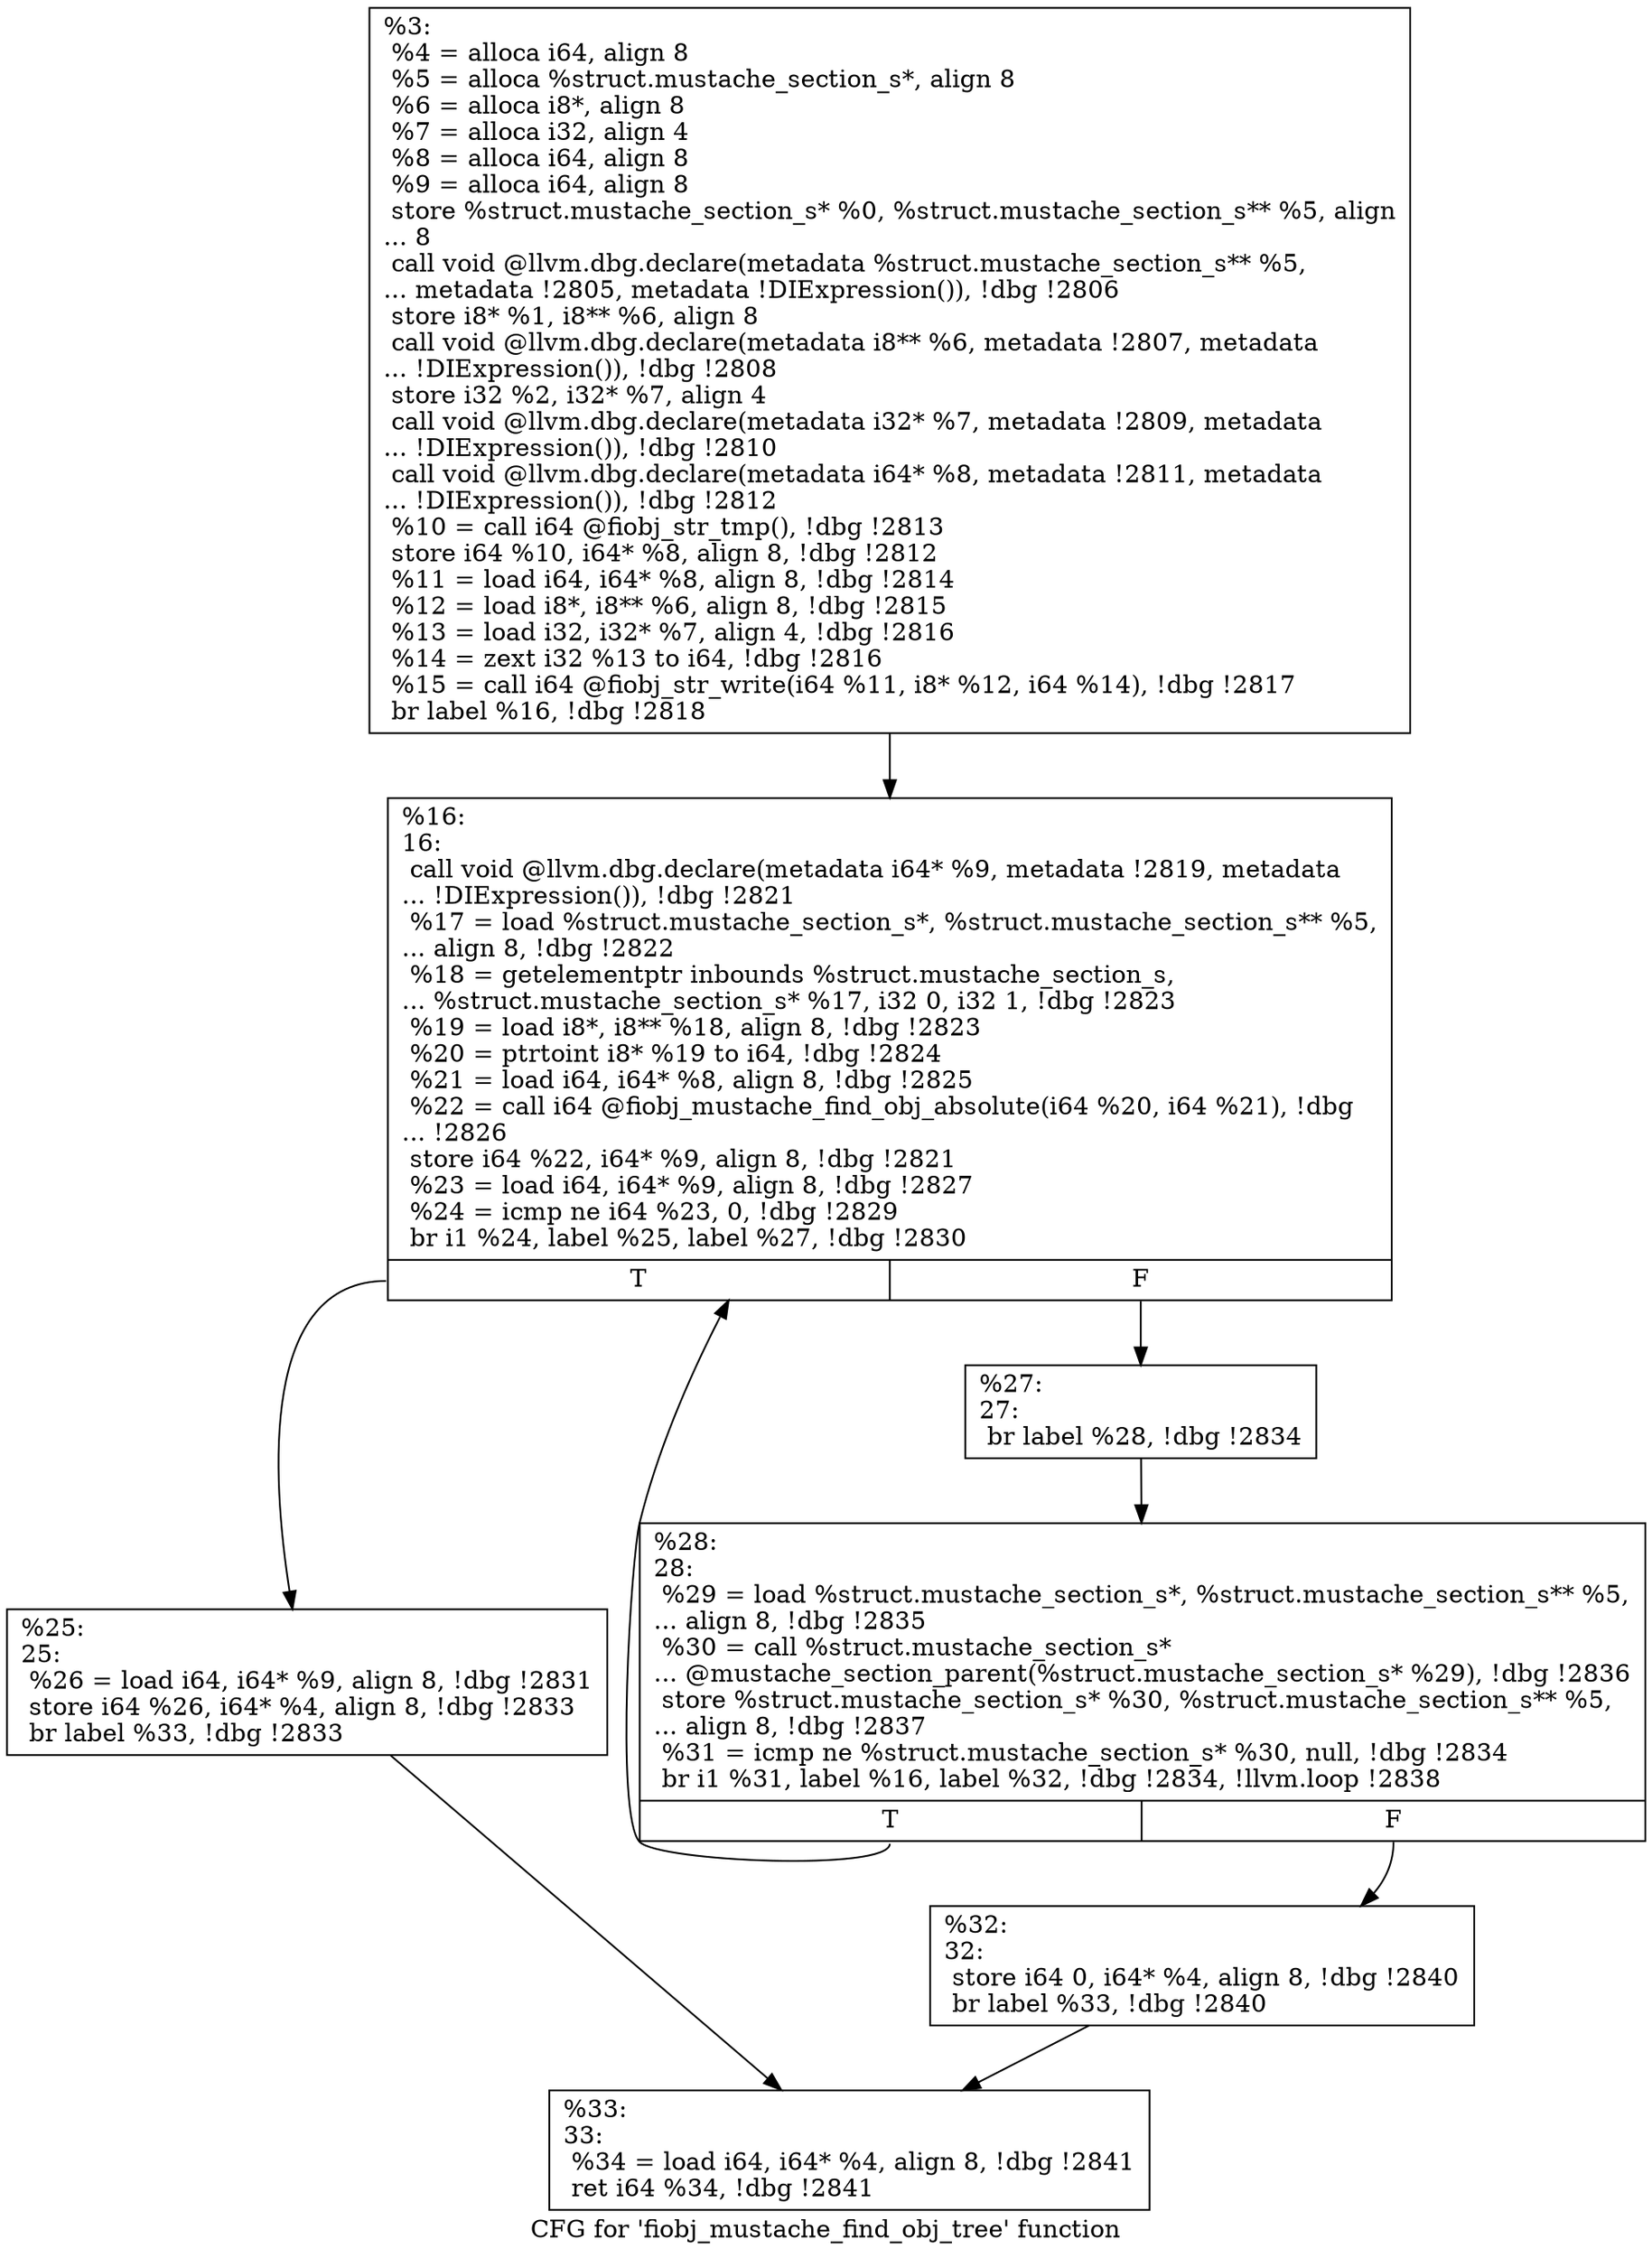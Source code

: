 digraph "CFG for 'fiobj_mustache_find_obj_tree' function" {
	label="CFG for 'fiobj_mustache_find_obj_tree' function";

	Node0x556851ff8a10 [shape=record,label="{%3:\l  %4 = alloca i64, align 8\l  %5 = alloca %struct.mustache_section_s*, align 8\l  %6 = alloca i8*, align 8\l  %7 = alloca i32, align 4\l  %8 = alloca i64, align 8\l  %9 = alloca i64, align 8\l  store %struct.mustache_section_s* %0, %struct.mustache_section_s** %5, align\l... 8\l  call void @llvm.dbg.declare(metadata %struct.mustache_section_s** %5,\l... metadata !2805, metadata !DIExpression()), !dbg !2806\l  store i8* %1, i8** %6, align 8\l  call void @llvm.dbg.declare(metadata i8** %6, metadata !2807, metadata\l... !DIExpression()), !dbg !2808\l  store i32 %2, i32* %7, align 4\l  call void @llvm.dbg.declare(metadata i32* %7, metadata !2809, metadata\l... !DIExpression()), !dbg !2810\l  call void @llvm.dbg.declare(metadata i64* %8, metadata !2811, metadata\l... !DIExpression()), !dbg !2812\l  %10 = call i64 @fiobj_str_tmp(), !dbg !2813\l  store i64 %10, i64* %8, align 8, !dbg !2812\l  %11 = load i64, i64* %8, align 8, !dbg !2814\l  %12 = load i8*, i8** %6, align 8, !dbg !2815\l  %13 = load i32, i32* %7, align 4, !dbg !2816\l  %14 = zext i32 %13 to i64, !dbg !2816\l  %15 = call i64 @fiobj_str_write(i64 %11, i8* %12, i64 %14), !dbg !2817\l  br label %16, !dbg !2818\l}"];
	Node0x556851ff8a10 -> Node0x556851ff8c30;
	Node0x556851ff8c30 [shape=record,label="{%16:\l16:                                               \l  call void @llvm.dbg.declare(metadata i64* %9, metadata !2819, metadata\l... !DIExpression()), !dbg !2821\l  %17 = load %struct.mustache_section_s*, %struct.mustache_section_s** %5,\l... align 8, !dbg !2822\l  %18 = getelementptr inbounds %struct.mustache_section_s,\l... %struct.mustache_section_s* %17, i32 0, i32 1, !dbg !2823\l  %19 = load i8*, i8** %18, align 8, !dbg !2823\l  %20 = ptrtoint i8* %19 to i64, !dbg !2824\l  %21 = load i64, i64* %8, align 8, !dbg !2825\l  %22 = call i64 @fiobj_mustache_find_obj_absolute(i64 %20, i64 %21), !dbg\l... !2826\l  store i64 %22, i64* %9, align 8, !dbg !2821\l  %23 = load i64, i64* %9, align 8, !dbg !2827\l  %24 = icmp ne i64 %23, 0, !dbg !2829\l  br i1 %24, label %25, label %27, !dbg !2830\l|{<s0>T|<s1>F}}"];
	Node0x556851ff8c30:s0 -> Node0x556851ff8c80;
	Node0x556851ff8c30:s1 -> Node0x556851ff8cd0;
	Node0x556851ff8c80 [shape=record,label="{%25:\l25:                                               \l  %26 = load i64, i64* %9, align 8, !dbg !2831\l  store i64 %26, i64* %4, align 8, !dbg !2833\l  br label %33, !dbg !2833\l}"];
	Node0x556851ff8c80 -> Node0x556851ff8dc0;
	Node0x556851ff8cd0 [shape=record,label="{%27:\l27:                                               \l  br label %28, !dbg !2834\l}"];
	Node0x556851ff8cd0 -> Node0x556851ff8d20;
	Node0x556851ff8d20 [shape=record,label="{%28:\l28:                                               \l  %29 = load %struct.mustache_section_s*, %struct.mustache_section_s** %5,\l... align 8, !dbg !2835\l  %30 = call %struct.mustache_section_s*\l... @mustache_section_parent(%struct.mustache_section_s* %29), !dbg !2836\l  store %struct.mustache_section_s* %30, %struct.mustache_section_s** %5,\l... align 8, !dbg !2837\l  %31 = icmp ne %struct.mustache_section_s* %30, null, !dbg !2834\l  br i1 %31, label %16, label %32, !dbg !2834, !llvm.loop !2838\l|{<s0>T|<s1>F}}"];
	Node0x556851ff8d20:s0 -> Node0x556851ff8c30;
	Node0x556851ff8d20:s1 -> Node0x556851ff8d70;
	Node0x556851ff8d70 [shape=record,label="{%32:\l32:                                               \l  store i64 0, i64* %4, align 8, !dbg !2840\l  br label %33, !dbg !2840\l}"];
	Node0x556851ff8d70 -> Node0x556851ff8dc0;
	Node0x556851ff8dc0 [shape=record,label="{%33:\l33:                                               \l  %34 = load i64, i64* %4, align 8, !dbg !2841\l  ret i64 %34, !dbg !2841\l}"];
}
